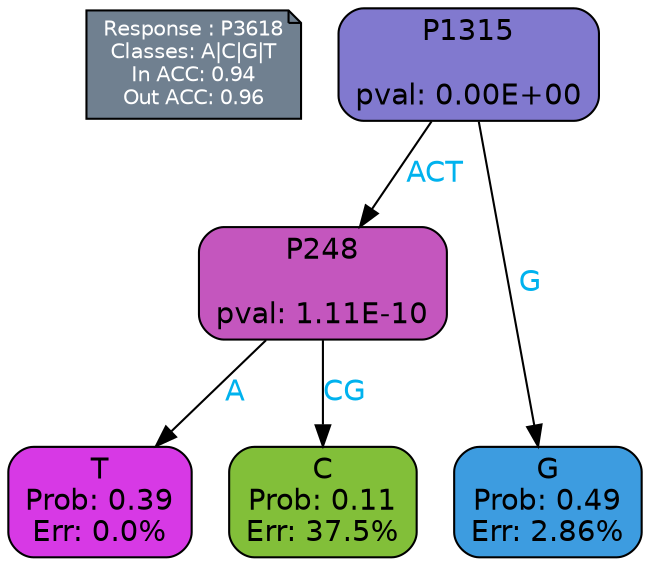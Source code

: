 digraph Tree {
node [shape=box, style="filled, rounded", color="black", fontname=helvetica] ;
graph [ranksep=equally, splines=polylines, bgcolor=transparent, dpi=600] ;
edge [fontname=helvetica] ;
LEGEND [label="Response : P3618
Classes: A|C|G|T
In ACC: 0.94
Out ACC: 0.96
",shape=note,align=left,style=filled,fillcolor="slategray",fontcolor="white",fontsize=10];1 [label="P1315

pval: 0.00E+00", fillcolor="#8179cf"] ;
2 [label="P248

pval: 1.11E-10", fillcolor="#c456be"] ;
3 [label="T
Prob: 0.39
Err: 0.0%", fillcolor="#d739e5"] ;
4 [label="C
Prob: 0.11
Err: 37.5%", fillcolor="#82bf39"] ;
5 [label="G
Prob: 0.49
Err: 2.86%", fillcolor="#3d9ce0"] ;
1 -> 2 [label="ACT",fontcolor=deepskyblue2] ;
1 -> 5 [label="G",fontcolor=deepskyblue2] ;
2 -> 3 [label="A",fontcolor=deepskyblue2] ;
2 -> 4 [label="CG",fontcolor=deepskyblue2] ;
{rank = same; 3;4;5;}{rank = same; LEGEND;1;}}